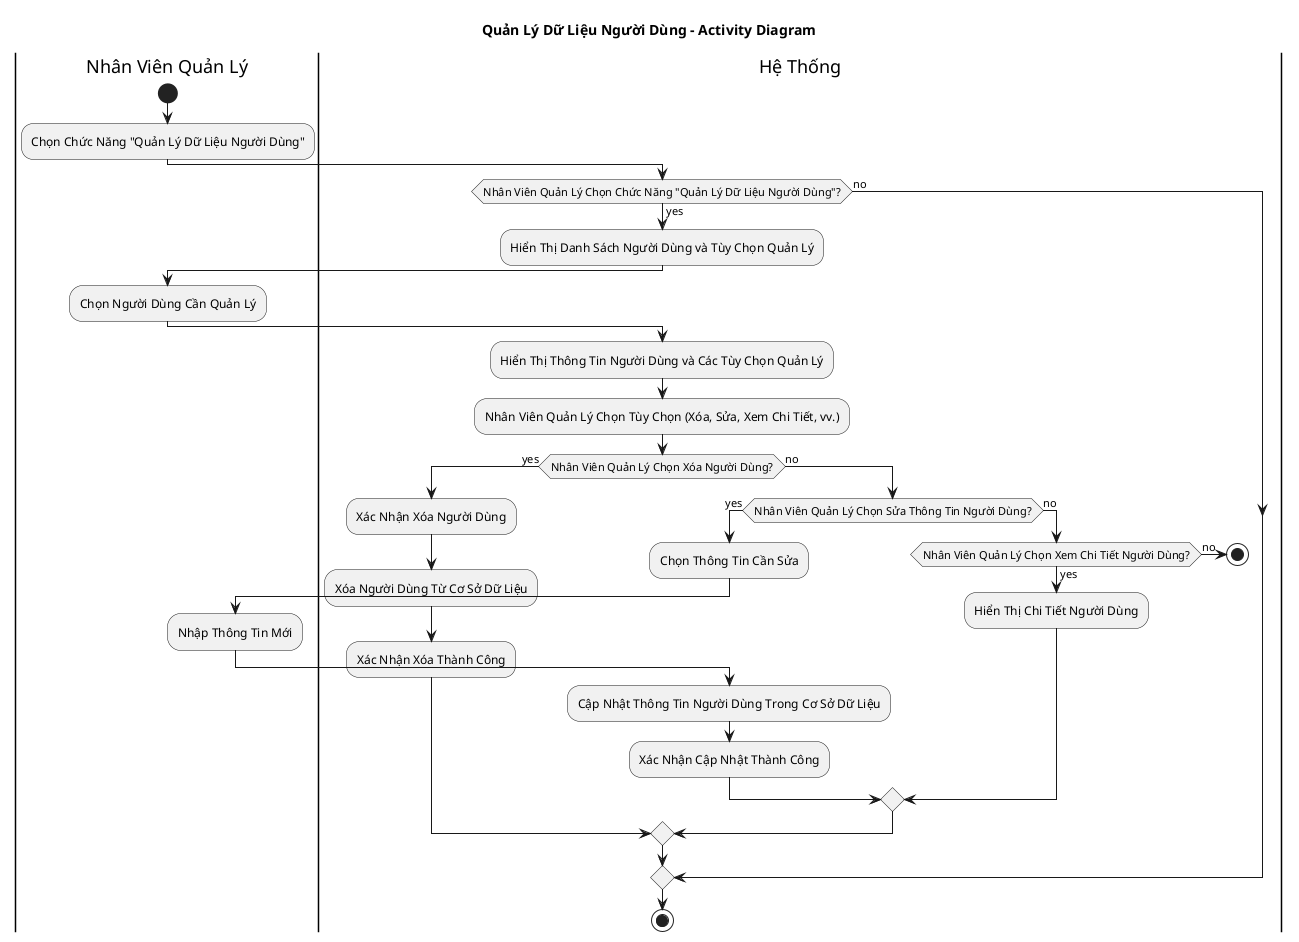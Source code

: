 @startuml
title Quản Lý Dữ Liệu Người Dùng - Activity Diagram

|Nhân Viên Quản Lý|
start
:Chọn Chức Năng "Quản Lý Dữ Liệu Người Dùng";
|Hệ Thống|
if (Nhân Viên Quản Lý Chọn Chức Năng "Quản Lý Dữ Liệu Người Dùng"?) then (yes)
  :Hiển Thị Danh Sách Người Dùng và Tùy Chọn Quản Lý;
  |Nhân Viên Quản Lý|
  :Chọn Người Dùng Cần Quản Lý;
  |Hệ Thống|
  :Hiển Thị Thông Tin Người Dùng và Các Tùy Chọn Quản Lý;
  :Nhân Viên Quản Lý Chọn Tùy Chọn (Xóa, Sửa, Xem Chi Tiết, vv.);
  |Hệ Thống|
  if (Nhân Viên Quản Lý Chọn Xóa Người Dùng?) then (yes)
    :Xác Nhận Xóa Người Dùng;
    |Hệ Thống|
    :Xóa Người Dùng Từ Cơ Sở Dữ Liệu;
    :Xác Nhận Xóa Thành Công;
  else (no)
    if (Nhân Viên Quản Lý Chọn Sửa Thông Tin Người Dùng?) then (yes)
      :Chọn Thông Tin Cần Sửa;
      |Nhân Viên Quản Lý|
      :Nhập Thông Tin Mới;
      |Hệ Thống|
      :Cập Nhật Thông Tin Người Dùng Trong Cơ Sở Dữ Liệu;
      :Xác Nhận Cập Nhật Thành Công;
    else (no)
      if (Nhân Viên Quản Lý Chọn Xem Chi Tiết Người Dùng?) then (yes)
        :Hiển Thị Chi Tiết Người Dùng;
      else (no)
        stop
      endif
    endif
  endif
else (no)
endif
stop
@enduml
